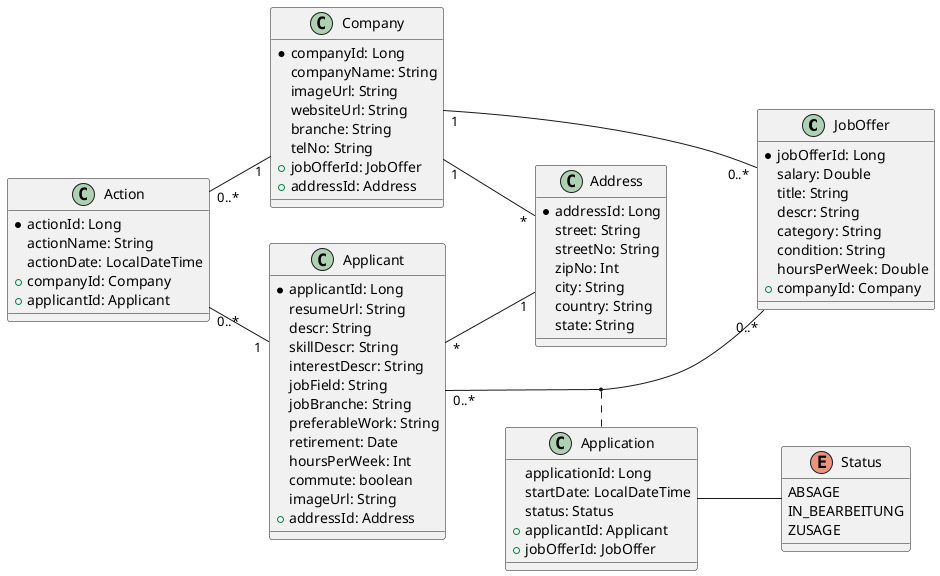 @startuml
'https://plantuml.com/class-diagram
left to right direction
'class User {
'    * userId: Long
'    roleName: Enum
'    + roleId: Long
'    email: String
'    password: String
'}
/'class ContactPerson {
    * id: Long
    title: Enum
    firstName: String
    lastName: String
}'/
class JobOffer {
    * jobOfferId: Long
    salary: Double
    title: String
    descr: String
    category: String
    condition: String
    hoursPerWeek: Double
    + companyId: Company
'    + offerDetailsId: OfferDetails
}
'class OfferDetails {
'    * offerDetailsId: Long
'    salary: Double
'    + addressId: Address
'}
class Company {
    * companyId: Long
    companyName: String
    imageUrl: String
    websiteUrl: String
    branche: String
    telNo: String
    + jobOfferId: JobOffer
    + addressId: Address
    '+ contactPersonId: ContactPerson
    '+ addressId: Address
}
class Address {
    * addressId: Long
    street: String
    streetNo: String
    zipNo: Int
    city: String
    country: String
    state: String
}
class Applicant {
    * applicantId: Long
    resumeUrl: String
    descr: String
    skillDescr: String
    interestDescr: String
    jobField: String
    jobBranche: String
    preferableWork: String
    retirement: Date
    hoursPerWeek: Int
    commute: boolean
    imageUrl: String
    + addressId: Address
}
class Action {
    * actionId: Long
    actionName: String
    actionDate: LocalDateTime
    + companyId: Company
    + applicantId: Applicant
}

'note "If an applicant shows interest\n towards a company (e.g. bookmarks a specific one),\n an action will be created" as N1
'class Admin {
'    * adminId: Long
'}

'note "1. \nEin Unternehmen kann mehrere\n Job-Angebote erstellen (1,1 : 0,n)\n Ein Job-Angebot ist eine Komposition\n und kann ohne ein Unternehmen nicht existieren." as N1
'note "2. \nEin Bewerber hat genau 1 Adresse (1,n : 1,1)\n Jede Adresse kann mehrere Bewerber haben. (z.B. Ehepaar im gleichen Haus)" as N2
'note "3. \nEin Unternehmen kann eine Aktion auslösen (1,1 : 0,n)\n Dabei kann eine Aktion nicht ohne Unternehmen und Bewerber existieren\n (z.B. Unternehmen hat Interesse für eine Zusammenarbeit mit UserA)" as N3
'note "4. \nEin Bewerber löst eine Aktion aus, muss aber nicht (1,1 : 0,n)\n (z.B. Bewerber markiert eine Firma die ihm interessiert)\n Eine Aktion kann ohne Unternehmen und Bewerber nicht existieren" as N4
'note "5. \nBei Interesse an ein Job-Angebot vom Bewerber " as N6
'User "*" -- "1" Company
'User "*" -- "1" Senior
'User "1" -- "1" Admin
'JobOffer "1" -- "1" OfferDetails
Company "1" -- "0..*" JobOffer
'note left on link : siehe Notiz 1.
'Company "1" -- "1" ContactPerson
Applicant "*" -- "1" Address
'note right on link : siehe Notiz 2.
Company "1" -- "*" Address
'note left on link : "Ein Unternehmen kann mehrere Adressen (=Standorte) haben (1,1 : n)"
Company "1" -up- "0..*" Action
'note left on link : siehe Notiz 3.
Applicant "1" -up- "0..*" Action
'note right on link : siehe Notiz 4.
Applicant "0..*" -- "0..*" JobOffer
(Applicant, JobOffer) .. Application
'note right on link: siehe Notiz 5.
Application -- Status

class Application {
    applicationId: Long
    startDate: LocalDateTime
    status: Status
    + applicantId: Applicant
    + jobOfferId: JobOffer
}

enum Status {
    ABSAGE
    IN_BEARBEITUNG
    ZUSAGE
}

'OfferDetails "1" -left-- "1" Address
'Action .right. N1


@enduml
